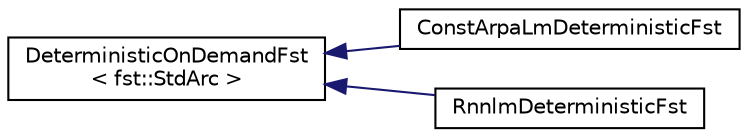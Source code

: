 digraph "Graphical Class Hierarchy"
{
  edge [fontname="Helvetica",fontsize="10",labelfontname="Helvetica",labelfontsize="10"];
  node [fontname="Helvetica",fontsize="10",shape=record];
  rankdir="LR";
  Node0 [label="DeterministicOnDemandFst\l\< fst::StdArc \>",height=0.2,width=0.4,color="black", fillcolor="white", style="filled",URL="$classfst_1_1DeterministicOnDemandFst.html"];
  Node0 -> Node1 [dir="back",color="midnightblue",fontsize="10",style="solid",fontname="Helvetica"];
  Node1 [label="ConstArpaLmDeterministicFst",height=0.2,width=0.4,color="black", fillcolor="white", style="filled",URL="$classkaldi_1_1ConstArpaLmDeterministicFst.html",tooltip="This class wraps a ConstArpaLm format language model with the interface defined in DeterministicOnDem..."];
  Node0 -> Node2 [dir="back",color="midnightblue",fontsize="10",style="solid",fontname="Helvetica"];
  Node2 [label="RnnlmDeterministicFst",height=0.2,width=0.4,color="black", fillcolor="white", style="filled",URL="$classkaldi_1_1RnnlmDeterministicFst.html"];
}
